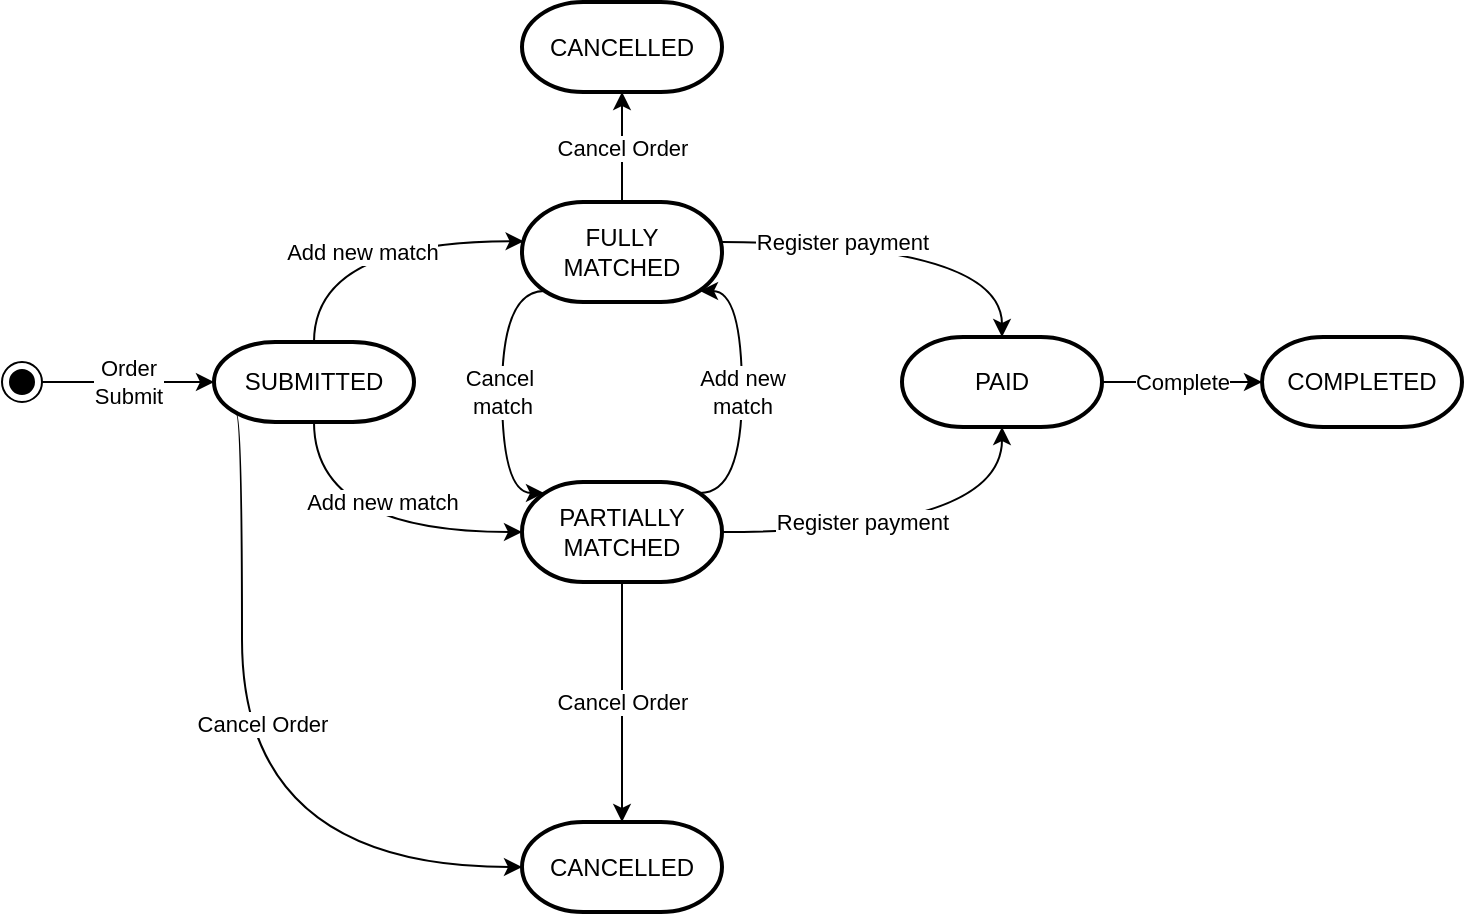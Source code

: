 <mxfile version="20.2.7" type="device"><diagram id="sFrWki1ioSKLvaz8Cdgw" name="Page-1"><mxGraphModel dx="1422" dy="764" grid="1" gridSize="10" guides="1" tooltips="1" connect="1" arrows="1" fold="1" page="1" pageScale="1" pageWidth="827" pageHeight="1169" math="0" shadow="0"><root><mxCell id="0"/><mxCell id="1" parent="0"/><mxCell id="anqBU2hQkCgdmP6yTRUC-14" value="Order &lt;br&gt;Submit" style="edgeStyle=orthogonalEdgeStyle;rounded=0;orthogonalLoop=1;jettySize=auto;html=1;exitX=1;exitY=0.5;exitDx=0;exitDy=0;curved=1;" parent="1" source="anqBU2hQkCgdmP6yTRUC-1" target="anqBU2hQkCgdmP6yTRUC-8" edge="1"><mxGeometry relative="1" as="geometry"/></mxCell><mxCell id="anqBU2hQkCgdmP6yTRUC-1" value="" style="ellipse;html=1;shape=endState;fillColor=#000000;strokeColor=#000000;" parent="1" vertex="1"><mxGeometry x="70" y="230" width="20" height="20" as="geometry"/></mxCell><mxCell id="anqBU2hQkCgdmP6yTRUC-15" value="Add new match" style="edgeStyle=orthogonalEdgeStyle;rounded=0;orthogonalLoop=1;jettySize=auto;html=1;exitX=0.5;exitY=0;exitDx=0;exitDy=0;exitPerimeter=0;entryX=0.008;entryY=0.393;entryDx=0;entryDy=0;entryPerimeter=0;curved=1;" parent="1" source="anqBU2hQkCgdmP6yTRUC-8" target="anqBU2hQkCgdmP6yTRUC-17" edge="1"><mxGeometry x="-0.419" y="-24" relative="1" as="geometry"><mxPoint x="340" y="175" as="targetPoint"/><mxPoint as="offset"/></mxGeometry></mxCell><mxCell id="anqBU2hQkCgdmP6yTRUC-16" value="Add new match" style="edgeStyle=orthogonalEdgeStyle;rounded=0;orthogonalLoop=1;jettySize=auto;html=1;exitX=0.5;exitY=1;exitDx=0;exitDy=0;exitPerimeter=0;entryX=0;entryY=0.5;entryDx=0;entryDy=0;entryPerimeter=0;curved=1;" parent="1" source="anqBU2hQkCgdmP6yTRUC-8" target="anqBU2hQkCgdmP6yTRUC-10" edge="1"><mxGeometry x="0.119" y="15" relative="1" as="geometry"><mxPoint as="offset"/></mxGeometry></mxCell><mxCell id="anqBU2hQkCgdmP6yTRUC-30" value="&lt;div&gt;Cancel Order&lt;/div&gt;" style="edgeStyle=orthogonalEdgeStyle;curved=1;rounded=0;orthogonalLoop=1;jettySize=auto;html=1;entryX=0;entryY=0.5;entryDx=0;entryDy=0;entryPerimeter=0;exitX=0.11;exitY=0.89;exitDx=0;exitDy=0;exitPerimeter=0;" parent="1" source="anqBU2hQkCgdmP6yTRUC-8" target="anqBU2hQkCgdmP6yTRUC-29" edge="1"><mxGeometry x="-0.144" y="10" relative="1" as="geometry"><Array as="points"><mxPoint x="190" y="256"/><mxPoint x="190" y="483"/></Array><mxPoint as="offset"/></mxGeometry></mxCell><mxCell id="anqBU2hQkCgdmP6yTRUC-8" value="SUBMITTED" style="strokeWidth=2;html=1;shape=mxgraph.flowchart.terminator;whiteSpace=wrap;" parent="1" vertex="1"><mxGeometry x="176" y="220" width="100" height="40" as="geometry"/></mxCell><mxCell id="anqBU2hQkCgdmP6yTRUC-18" value="Add new &lt;br&gt;match" style="edgeStyle=orthogonalEdgeStyle;rounded=0;orthogonalLoop=1;jettySize=auto;html=1;curved=1;exitX=0.89;exitY=0.11;exitDx=0;exitDy=0;exitPerimeter=0;entryX=0.89;entryY=0.89;entryDx=0;entryDy=0;entryPerimeter=0;" parent="1" source="anqBU2hQkCgdmP6yTRUC-10" target="anqBU2hQkCgdmP6yTRUC-17" edge="1"><mxGeometry relative="1" as="geometry"><Array as="points"><mxPoint x="440" y="296"/><mxPoint x="440" y="195"/></Array></mxGeometry></mxCell><mxCell id="anqBU2hQkCgdmP6yTRUC-20" value="&lt;div&gt;Register payment&lt;/div&gt;" style="edgeStyle=orthogonalEdgeStyle;rounded=0;orthogonalLoop=1;jettySize=auto;html=1;curved=1;exitX=1;exitY=0.5;exitDx=0;exitDy=0;exitPerimeter=0;" parent="1" source="anqBU2hQkCgdmP6yTRUC-10" target="anqBU2hQkCgdmP6yTRUC-11" edge="1"><mxGeometry x="-0.273" y="5" relative="1" as="geometry"><mxPoint x="430" y="318" as="sourcePoint"/><mxPoint x="570" y="265.5" as="targetPoint"/><mxPoint as="offset"/></mxGeometry></mxCell><mxCell id="_Mw5G46dey_8UqHhE8Va-4" value="Cancel Order" style="edgeStyle=orthogonalEdgeStyle;curved=1;rounded=0;orthogonalLoop=1;jettySize=auto;html=1;" edge="1" parent="1" source="anqBU2hQkCgdmP6yTRUC-10" target="anqBU2hQkCgdmP6yTRUC-29"><mxGeometry relative="1" as="geometry"/></mxCell><mxCell id="anqBU2hQkCgdmP6yTRUC-10" value="PARTIALLY MATCHED" style="strokeWidth=2;html=1;shape=mxgraph.flowchart.terminator;whiteSpace=wrap;" parent="1" vertex="1"><mxGeometry x="330" y="290" width="100" height="50" as="geometry"/></mxCell><mxCell id="anqBU2hQkCgdmP6yTRUC-23" value="Register payment" style="edgeStyle=orthogonalEdgeStyle;rounded=0;orthogonalLoop=1;jettySize=auto;html=1;curved=1;" parent="1" target="anqBU2hQkCgdmP6yTRUC-11" edge="1"><mxGeometry x="-0.36" relative="1" as="geometry"><mxPoint x="430" y="170" as="sourcePoint"/><mxPoint as="offset"/></mxGeometry></mxCell><mxCell id="anqBU2hQkCgdmP6yTRUC-27" value="Cancel&amp;nbsp;&lt;br&gt;match" style="edgeStyle=orthogonalEdgeStyle;curved=1;rounded=0;orthogonalLoop=1;jettySize=auto;html=1;exitX=0.11;exitY=0.89;exitDx=0;exitDy=0;exitPerimeter=0;entryX=0.11;entryY=0.11;entryDx=0;entryDy=0;entryPerimeter=0;" parent="1" source="anqBU2hQkCgdmP6yTRUC-17" target="anqBU2hQkCgdmP6yTRUC-10" edge="1"><mxGeometry relative="1" as="geometry"><Array as="points"><mxPoint x="320" y="195"/><mxPoint x="320" y="296"/></Array></mxGeometry></mxCell><mxCell id="_Mw5G46dey_8UqHhE8Va-2" value="Cancel Order" style="edgeStyle=orthogonalEdgeStyle;rounded=0;orthogonalLoop=1;jettySize=auto;html=1;curved=1;" edge="1" parent="1" source="anqBU2hQkCgdmP6yTRUC-17" target="_Mw5G46dey_8UqHhE8Va-1"><mxGeometry relative="1" as="geometry"/></mxCell><mxCell id="anqBU2hQkCgdmP6yTRUC-17" value="FULLY&lt;br&gt;MATCHED" style="strokeWidth=2;html=1;shape=mxgraph.flowchart.terminator;whiteSpace=wrap;" parent="1" vertex="1"><mxGeometry x="330" y="150" width="100" height="50" as="geometry"/></mxCell><mxCell id="anqBU2hQkCgdmP6yTRUC-22" value="Complete" style="edgeStyle=orthogonalEdgeStyle;rounded=0;orthogonalLoop=1;jettySize=auto;html=1;curved=1;" parent="1" source="anqBU2hQkCgdmP6yTRUC-11" target="anqBU2hQkCgdmP6yTRUC-12" edge="1"><mxGeometry relative="1" as="geometry"/></mxCell><mxCell id="anqBU2hQkCgdmP6yTRUC-11" value="PAID" style="strokeWidth=2;html=1;shape=mxgraph.flowchart.terminator;whiteSpace=wrap;" parent="1" vertex="1"><mxGeometry x="520" y="217.5" width="100" height="45" as="geometry"/></mxCell><mxCell id="anqBU2hQkCgdmP6yTRUC-12" value="COMPLETED" style="strokeWidth=2;html=1;shape=mxgraph.flowchart.terminator;whiteSpace=wrap;" parent="1" vertex="1"><mxGeometry x="700" y="217.5" width="100" height="45" as="geometry"/></mxCell><mxCell id="anqBU2hQkCgdmP6yTRUC-29" value="CANCELLED" style="strokeWidth=2;html=1;shape=mxgraph.flowchart.terminator;whiteSpace=wrap;" parent="1" vertex="1"><mxGeometry x="330" y="460" width="100" height="45" as="geometry"/></mxCell><mxCell id="_Mw5G46dey_8UqHhE8Va-1" value="CANCELLED" style="strokeWidth=2;html=1;shape=mxgraph.flowchart.terminator;whiteSpace=wrap;" vertex="1" parent="1"><mxGeometry x="330" y="50" width="100" height="45" as="geometry"/></mxCell></root></mxGraphModel></diagram></mxfile>